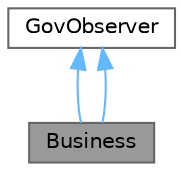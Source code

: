 digraph "Business"
{
 // LATEX_PDF_SIZE
  bgcolor="transparent";
  edge [fontname=Helvetica,fontsize=10,labelfontname=Helvetica,labelfontsize=10];
  node [fontname=Helvetica,fontsize=10,shape=box,height=0.2,width=0.4];
  Node1 [id="Node000001",label="Business",height=0.2,width=0.4,color="gray40", fillcolor="grey60", style="filled", fontcolor="black",tooltip="Represents a business that observes government policies and updates its state accordingly."];
  Node2 -> Node1 [id="edge1_Node000001_Node000002",dir="back",color="steelblue1",style="solid",tooltip=" "];
  Node2 [id="Node000002",label="GovObserver",height=0.2,width=0.4,color="gray40", fillcolor="white", style="filled",URL="$classGovObserver.html",tooltip="Abstract base class for observers that monitor government changes."];
  Node2 -> Node1 [id="edge2_Node000001_Node000002",dir="back",color="steelblue1",style="solid",tooltip=" "];
}
